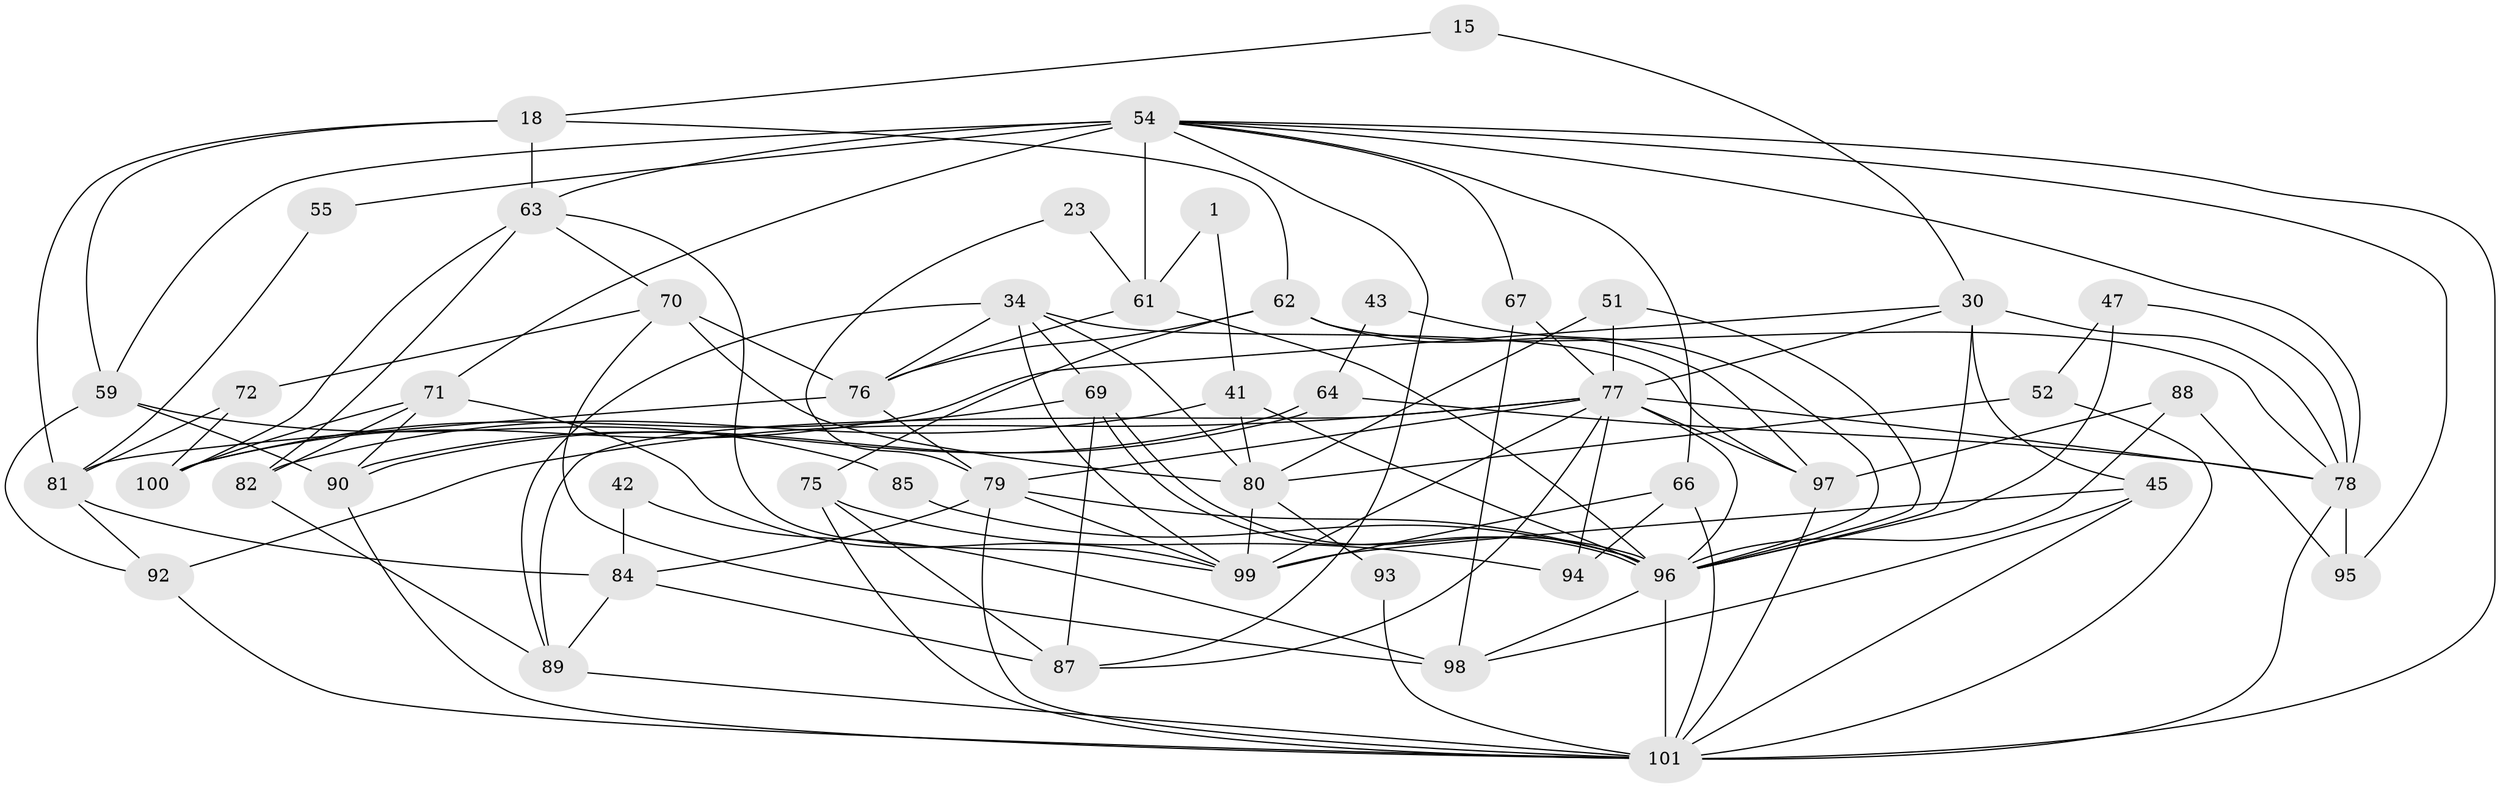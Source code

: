 // original degree distribution, {2: 0.1485148514851485, 6: 0.1188118811881188, 3: 0.24752475247524752, 5: 0.15841584158415842, 10: 0.009900990099009901, 4: 0.2871287128712871, 7: 0.0297029702970297}
// Generated by graph-tools (version 1.1) at 2025/50/03/09/25 04:50:29]
// undirected, 50 vertices, 124 edges
graph export_dot {
graph [start="1"]
  node [color=gray90,style=filled];
  1;
  15;
  18;
  23 [super="+3"];
  30;
  34;
  41;
  42;
  43;
  45;
  47;
  51;
  52;
  54 [super="+8+53"];
  55;
  59 [super="+19"];
  61 [super="+39+20"];
  62 [super="+37"];
  63 [super="+36"];
  64;
  66;
  67 [super="+24"];
  69 [super="+49"];
  70;
  71 [super="+31+46"];
  72;
  75;
  76 [super="+2"];
  77 [super="+68+73"];
  78 [super="+40+22"];
  79 [super="+58"];
  80 [super="+11+21"];
  81 [super="+57"];
  82;
  84 [super="+27"];
  85 [super="+26"];
  87 [super="+83+29"];
  88;
  89;
  90;
  92;
  93;
  94 [super="+56"];
  95 [super="+91"];
  96 [super="+60+10+86+35+17"];
  97;
  98 [super="+38"];
  99 [super="+74+28"];
  100;
  101 [super="+33+44+48+13"];
  1 -- 41;
  1 -- 61;
  15 -- 30;
  15 -- 18;
  18 -- 59;
  18 -- 81;
  18 -- 62;
  18 -- 63 [weight=2];
  23 -- 79;
  23 -- 61 [weight=2];
  30 -- 45;
  30 -- 78 [weight=2];
  30 -- 100;
  30 -- 77;
  30 -- 96;
  34 -- 99;
  34 -- 69;
  34 -- 76;
  34 -- 80;
  34 -- 89;
  34 -- 97;
  41 -- 80;
  41 -- 82;
  41 -- 96;
  42 -- 98;
  42 -- 84;
  43 -- 64;
  43 -- 96;
  45 -- 99;
  45 -- 98;
  45 -- 101;
  47 -- 52;
  47 -- 78;
  47 -- 96;
  51 -- 80;
  51 -- 77;
  51 -- 96;
  52 -- 80 [weight=2];
  52 -- 101;
  54 -- 66;
  54 -- 71;
  54 -- 55;
  54 -- 87;
  54 -- 78;
  54 -- 95;
  54 -- 59;
  54 -- 67;
  54 -- 61 [weight=2];
  54 -- 63 [weight=2];
  54 -- 101;
  55 -- 81;
  59 -- 92;
  59 -- 85;
  59 -- 90;
  61 -- 76;
  61 -- 96 [weight=3];
  62 -- 75;
  62 -- 76;
  62 -- 97;
  62 -- 78;
  63 -- 70;
  63 -- 100;
  63 -- 99;
  63 -- 82;
  64 -- 78;
  64 -- 90;
  64 -- 90;
  66 -- 94 [weight=2];
  66 -- 99;
  66 -- 101;
  67 -- 77;
  67 -- 98;
  69 -- 100;
  69 -- 96;
  69 -- 96;
  69 -- 87;
  70 -- 72;
  70 -- 76;
  70 -- 98;
  70 -- 80;
  71 -- 100;
  71 -- 82;
  71 -- 90;
  71 -- 99;
  72 -- 100;
  72 -- 81;
  75 -- 94;
  75 -- 87 [weight=2];
  75 -- 101 [weight=2];
  76 -- 81 [weight=2];
  76 -- 79;
  77 -- 94;
  77 -- 99 [weight=4];
  77 -- 89;
  77 -- 97;
  77 -- 78 [weight=2];
  77 -- 87 [weight=2];
  77 -- 92;
  77 -- 96;
  77 -- 79;
  78 -- 95 [weight=2];
  78 -- 101;
  79 -- 84;
  79 -- 99;
  79 -- 96;
  79 -- 101;
  80 -- 93 [weight=2];
  80 -- 99 [weight=2];
  81 -- 92;
  81 -- 84;
  82 -- 89;
  84 -- 89;
  84 -- 87;
  85 -- 96 [weight=3];
  88 -- 96;
  88 -- 97;
  88 -- 95;
  89 -- 101;
  90 -- 101;
  92 -- 101;
  93 -- 101;
  96 -- 101 [weight=4];
  96 -- 98;
  97 -- 101;
}
